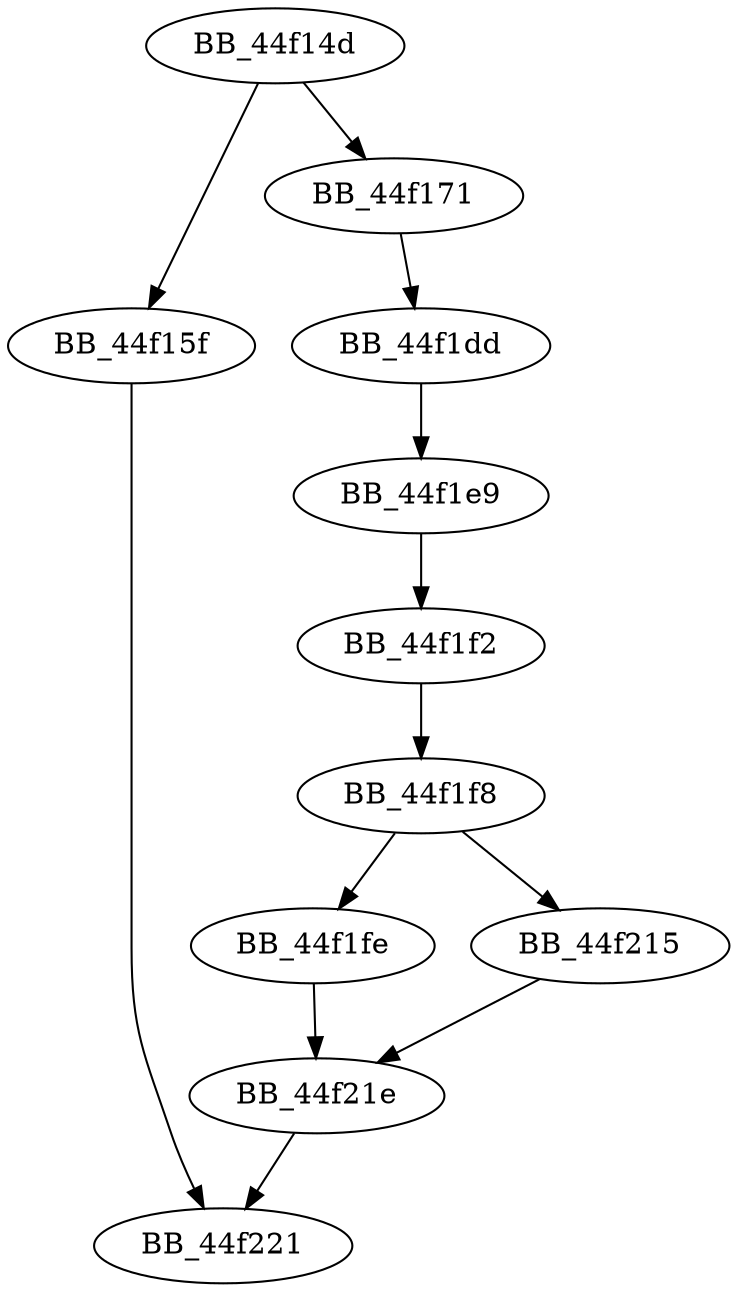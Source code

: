 DiGraph sub_44F14D{
BB_44f14d->BB_44f15f
BB_44f14d->BB_44f171
BB_44f15f->BB_44f221
BB_44f171->BB_44f1dd
BB_44f1dd->BB_44f1e9
BB_44f1e9->BB_44f1f2
BB_44f1f2->BB_44f1f8
BB_44f1f8->BB_44f1fe
BB_44f1f8->BB_44f215
BB_44f1fe->BB_44f21e
BB_44f215->BB_44f21e
BB_44f21e->BB_44f221
}
